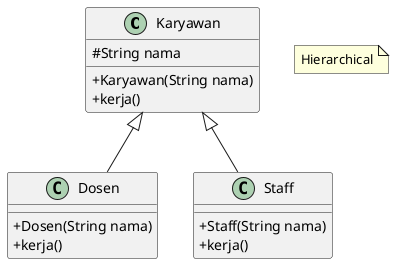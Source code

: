 @startuml inheritance
skinparam classAttributeIconSize 0
Karyawan <|-- Dosen
Karyawan <|-- Staff
Class Karyawan {
    #String nama
    +Karyawan(String nama)
    +kerja()
}
class Dosen {
    +Dosen(String nama)
    +kerja()
}
class Staff {
    +Staff(String nama)
    +kerja()
}
note "Hierarchical" as n
@enduml
